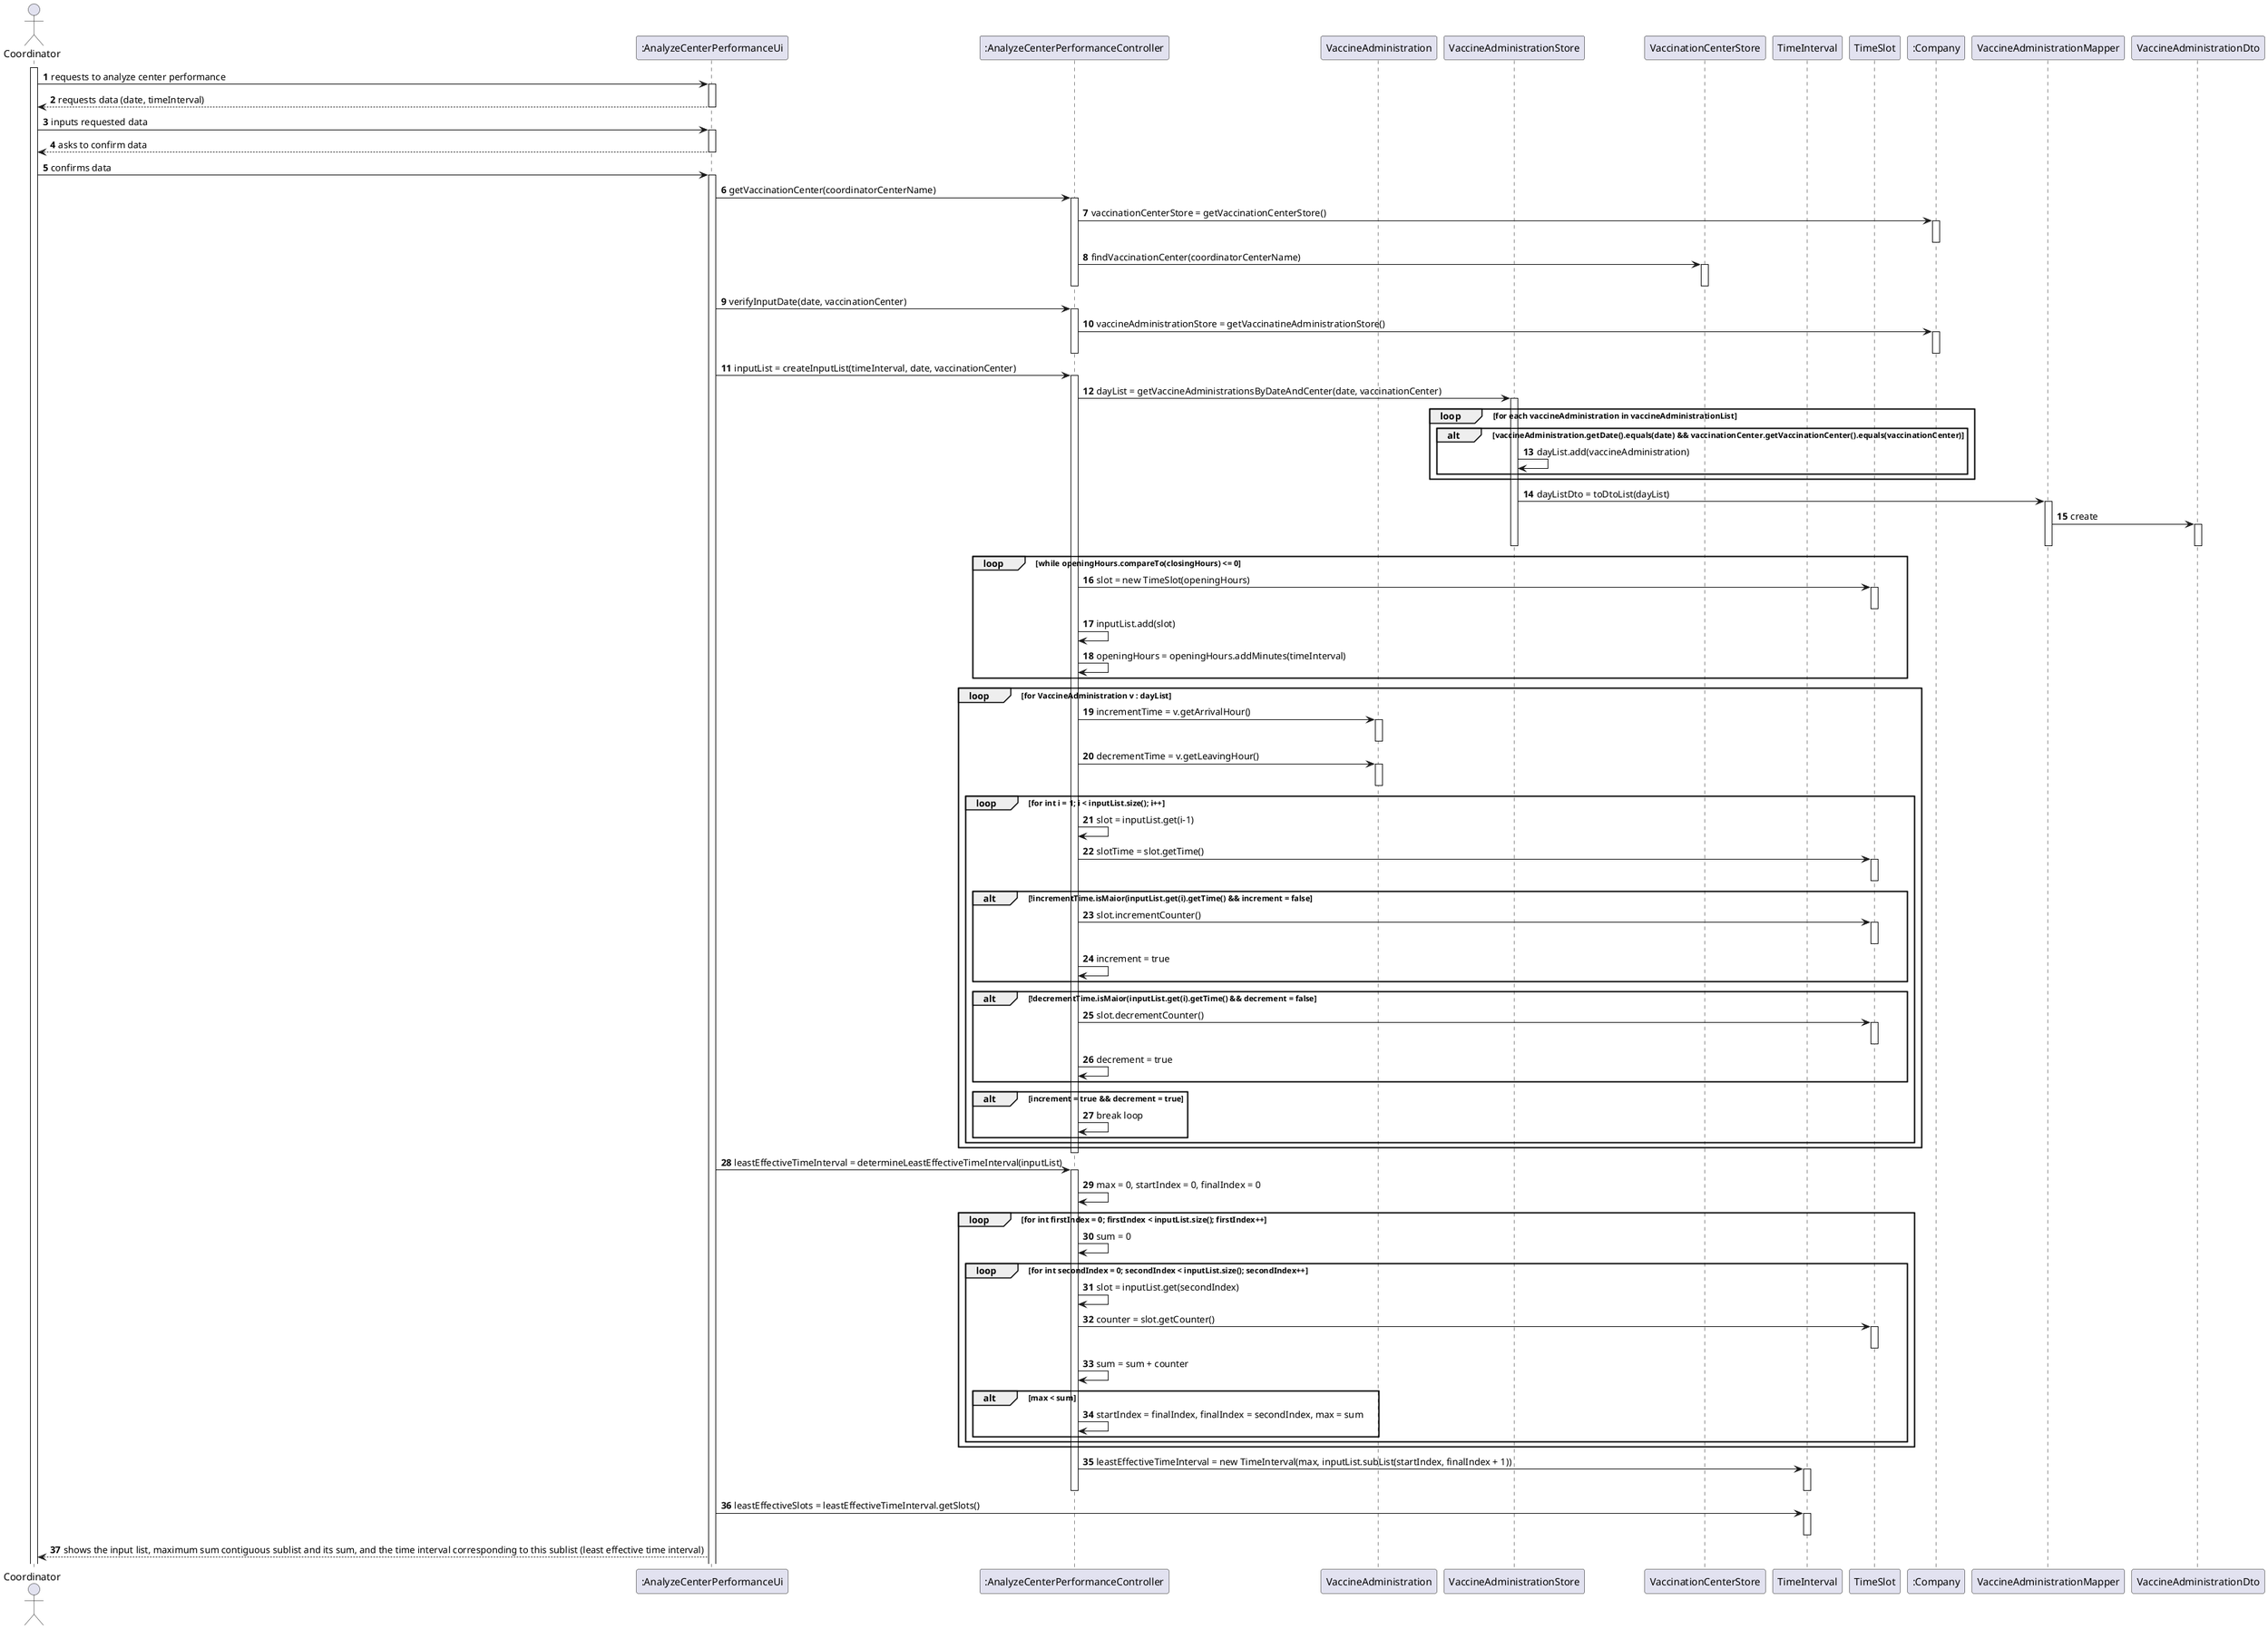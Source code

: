 @startuml
'https://plantuml.com/sequence-diagram

autonumber

actor coordinator as "Coordinator"

participant ":AnalyzeCenterPerformanceUi" as ui
participant ":AnalyzeCenterPerformanceController" as controller
participant "VaccineAdministration" as vaccine
participant "VaccineAdministrationStore" as store
participant "VaccinationCenterStore" as centerStore
participant "TimeInterval" as interval
participant "TimeSlot" as slot
participant ":Company" as company
participant "VaccineAdministrationMapper" as mapper
participant "VaccineAdministrationDto" as dto



activate coordinator

coordinator -> ui : requests to analyze center performance
activate ui

ui --> coordinator : requests data (date, timeInterval)
deactivate ui
coordinator -> ui : inputs requested data
activate ui
ui --> coordinator : asks to confirm data
deactivate ui
coordinator -> ui : confirms data
activate ui
ui -> controller : getVaccinationCenter(coordinatorCenterName)
activate controller
controller -> company : vaccinationCenterStore = getVaccinationCenterStore()
activate company
deactivate company
controller -> centerStore : findVaccinationCenter(coordinatorCenterName)
activate centerStore
deactivate centerStore
deactivate controller
ui -> controller : verifyInputDate(date, vaccinationCenter)
activate controller
controller -> company : vaccineAdministrationStore = getVaccinatineAdministrationStore()
activate company
deactivate company
deactivate controller
ui -> controller : inputList = createInputList(timeInterval, date, vaccinationCenter)
activate controller
controller -> store : dayList = getVaccineAdministrationsByDateAndCenter(date, vaccinationCenter)
activate store
loop for each vaccineAdministration in vaccineAdministrationList
alt vaccineAdministration.getDate().equals(date) && vaccinationCenter.getVaccinationCenter().equals(vaccinationCenter)
store -> store : dayList.add(vaccineAdministration)
end
end
store -> mapper : dayListDto = toDtoList(dayList)
activate mapper
mapper -> dto : create
activate dto
deactivate dto
deactivate mapper
deactivate store
loop while openingHours.compareTo(closingHours) <= 0
controller -> slot : slot = new TimeSlot(openingHours)
activate slot
deactivate slot
controller -> controller : inputList.add(slot)
controller -> controller : openingHours = openingHours.addMinutes(timeInterval)
end
loop for VaccineAdministration v : dayList
controller -> vaccine : incrementTime = v.getArrivalHour()
activate vaccine
deactivate vaccine
controller -> vaccine : decrementTime = v.getLeavingHour()
activate vaccine
deactivate vaccine
loop for int i = 1; i < inputList.size(); i++
controller -> controller : slot = inputList.get(i-1)
controller -> slot : slotTime = slot.getTime()
activate slot
deactivate slot
alt !incrementTime.isMaior(inputList.get(i).getTime() && increment = false
controller -> slot : slot.incrementCounter()
activate slot
deactivate slot
controller -> controller : increment = true
end
alt !decrementTime.isMaior(inputList.get(i).getTime() && decrement = false
controller -> slot : slot.decrementCounter()
activate slot
deactivate slot
controller -> controller : decrement = true
end
alt increment = true && decrement = true
controller -> controller : break loop
end
end
end
deactivate controller
ui -> controller : leastEffectiveTimeInterval = determineLeastEffectiveTimeInterval(inputList)
activate controller
controller -> controller : max = 0, startIndex = 0, finalIndex = 0
loop for int firstIndex = 0; firstIndex < inputList.size(); firstIndex++
controller -> controller : sum = 0
loop for int secondIndex = 0; secondIndex < inputList.size(); secondIndex++
controller -> controller : slot = inputList.get(secondIndex)
controller -> slot : counter = slot.getCounter()
activate slot
deactivate slot
controller -> controller : sum = sum + counter
alt max < sum
controller -> controller : startIndex = finalIndex, finalIndex = secondIndex, max = sum
end
end
end
controller -> interval : leastEffectiveTimeInterval = new TimeInterval(max, inputList.subList(startIndex, finalIndex + 1))
activate interval
deactivate interval
deactivate controller
ui -> interval : leastEffectiveSlots = leastEffectiveTimeInterval.getSlots()
activate interval
deactivate interval
ui --> coordinator : shows the input list, maximum sum contiguous sublist and its sum, and the time interval corresponding to this sublist (least effective time interval)
@enduml
